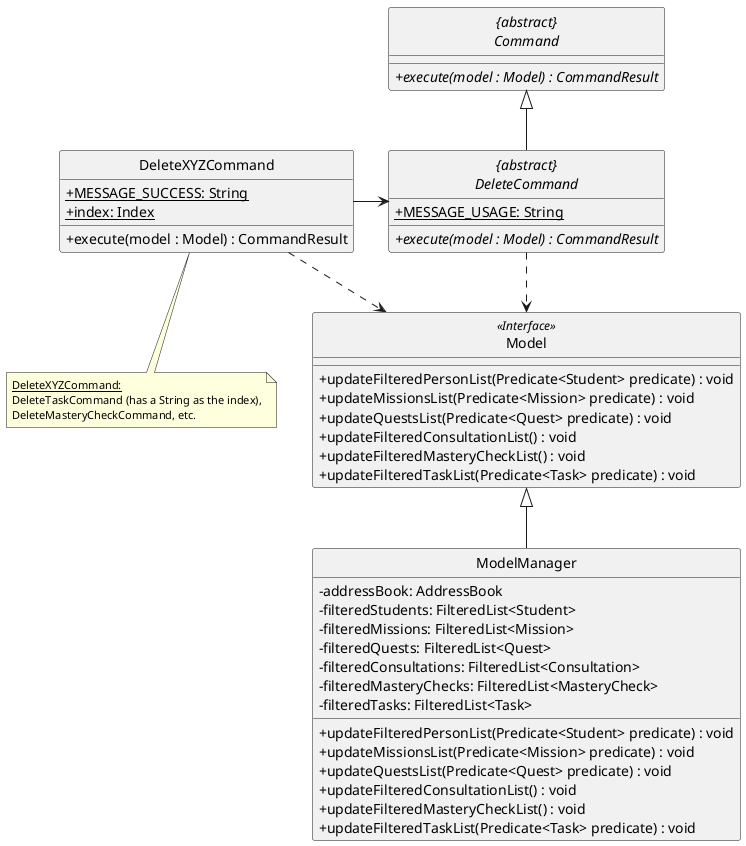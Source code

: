@startuml
skinparam backgroundColor #ffffff
skinparam classAttributeIconSize 0
hide circle

abstract class "{abstract}\nCommand" {
    + {abstract} execute(model : Model) : CommandResult
}

class Model <<Interface>> {
    /' Methods '/
    + updateFilteredPersonList(Predicate<Student> predicate) : void
    + updateMissionsList(Predicate<Mission> predicate) : void
    + updateQuestsList(Predicate<Quest> predicate) : void
    + updateFilteredConsultationList() : void
    + updateFilteredMasteryCheckList() : void
    + updateFilteredTaskList(Predicate<Task> predicate) : void
}

class ModelManager {
    /' Attributes '/
    - addressBook: AddressBook
    - filteredStudents: FilteredList<Student>
    - filteredMissions: FilteredList<Mission>
    - filteredQuests: FilteredList<Quest>
    - filteredConsultations: FilteredList<Consultation>
    - filteredMasteryChecks: FilteredList<MasteryCheck>
    - filteredTasks: FilteredList<Task>

    /' Methods '/
    + updateFilteredPersonList(Predicate<Student> predicate) : void
    + updateMissionsList(Predicate<Mission> predicate) : void
    + updateQuestsList(Predicate<Quest> predicate) : void
    + updateFilteredConsultationList() : void
    + updateFilteredMasteryCheckList() : void
    + updateFilteredTaskList(Predicate<Task> predicate) : void
}

abstract class "{abstract}\nDeleteCommand"{
    /' Attributes '/
    + {static} MESSAGE_USAGE: String

    /' Methods '/
    + {abstract} execute(model : Model) : CommandResult
}

class DeleteXYZCommand {
    /' Attributes '/
    + {static} MESSAGE_SUCCESS: String
    + {static} index: Index


    /' Methods '/
    + execute(model : Model) : CommandResult
}


note as N1
  <size: 11><u>DeleteXYZCommand:</size>
  <size: 11>DeleteTaskCommand (has a String as the index),</size>
  <size: 11>DeleteMasteryCheckCommand, etc.</size>
end note

N1 .up. DeleteXYZCommand

"{abstract}\nDeleteCommand" ..> Model
"{abstract}\nDeleteCommand" --up|> "{abstract}\nCommand"
DeleteXYZCommand -> "{abstract}\nDeleteCommand"
"DeleteXYZCommand" ..> Model
ModelManager --up|> Model
@enduml
